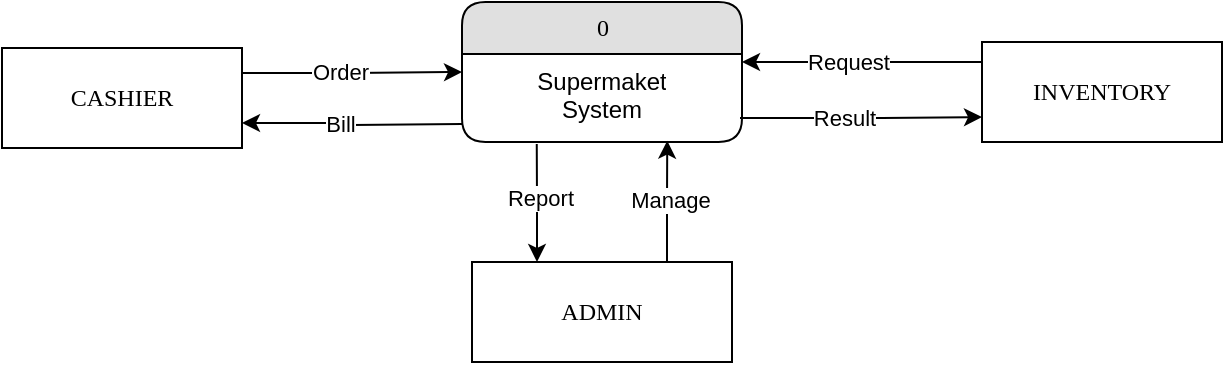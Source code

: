 <mxfile version="15.2.7" type="device"><diagram name="Page-1" id="52a04d89-c75d-2922-d76d-85b35f80e030"><mxGraphModel dx="1097" dy="1527" grid="1" gridSize="10" guides="1" tooltips="1" connect="1" arrows="1" fold="1" page="1" pageScale="1" pageWidth="1100" pageHeight="850" background="#ffffff" math="0" shadow="0"><root><mxCell id="0"/><mxCell id="1" parent="0"/><mxCell id="b0PAkGBUIt9ox57qqCE9-41" style="edgeStyle=orthogonalEdgeStyle;rounded=0;orthogonalLoop=1;jettySize=auto;html=1;entryX=1;entryY=0.091;entryDx=0;entryDy=0;entryPerimeter=0;exitX=0;exitY=0.2;exitDx=0;exitDy=0;exitPerimeter=0;" parent="1" source="b0PAkGBUIt9ox57qqCE9-2" target="b0PAkGBUIt9ox57qqCE9-16" edge="1"><mxGeometry relative="1" as="geometry"><mxPoint x="630" y="-320" as="targetPoint"/><Array as="points"><mxPoint x="670" y="-320"/><mxPoint x="670" y="-320"/></Array></mxGeometry></mxCell><mxCell id="a18bj9M09-BCEXZsNL0n-4" value="Request" style="edgeLabel;html=1;align=center;verticalAlign=middle;resizable=0;points=[];" vertex="1" connectable="0" parent="b0PAkGBUIt9ox57qqCE9-41"><mxGeometry x="0.115" relative="1" as="geometry"><mxPoint as="offset"/></mxGeometry></mxCell><mxCell id="b0PAkGBUIt9ox57qqCE9-2" value="INVENTORY" style="whiteSpace=wrap;html=1;rounded=0;shadow=0;comic=0;labelBackgroundColor=none;strokeWidth=1;fontFamily=Verdana;fontSize=12;align=center;" parent="1" vertex="1"><mxGeometry x="720" y="-330" width="120" height="50" as="geometry"/></mxCell><mxCell id="b0PAkGBUIt9ox57qqCE9-18" style="edgeStyle=orthogonalEdgeStyle;rounded=0;orthogonalLoop=1;jettySize=auto;html=1;exitX=1;exitY=0.25;exitDx=0;exitDy=0;" parent="1" source="b0PAkGBUIt9ox57qqCE9-10" target="b0PAkGBUIt9ox57qqCE9-15" edge="1"><mxGeometry relative="1" as="geometry"/></mxCell><mxCell id="a18bj9M09-BCEXZsNL0n-2" value="Order" style="edgeLabel;html=1;align=center;verticalAlign=middle;resizable=0;points=[];" vertex="1" connectable="0" parent="b0PAkGBUIt9ox57qqCE9-18"><mxGeometry x="-0.12" y="1" relative="1" as="geometry"><mxPoint as="offset"/></mxGeometry></mxCell><mxCell id="b0PAkGBUIt9ox57qqCE9-10" value="CASHIER" style="whiteSpace=wrap;html=1;rounded=0;shadow=0;comic=0;labelBackgroundColor=none;strokeWidth=1;fontFamily=Verdana;fontSize=12;align=center;" parent="1" vertex="1"><mxGeometry x="230" y="-327" width="120" height="50" as="geometry"/></mxCell><mxCell id="b0PAkGBUIt9ox57qqCE9-15" value="0" style="swimlane;html=1;fontStyle=0;childLayout=stackLayout;horizontal=1;startSize=26;fillColor=#e0e0e0;horizontalStack=0;resizeParent=1;resizeLast=0;collapsible=1;marginBottom=0;swimlaneFillColor=#ffffff;align=center;rounded=1;shadow=0;comic=0;labelBackgroundColor=none;strokeWidth=1;fontFamily=Verdana;fontSize=12" parent="1" vertex="1"><mxGeometry x="460" y="-350" width="140" height="70" as="geometry"/></mxCell><mxCell id="b0PAkGBUIt9ox57qqCE9-16" value="Supermaket&lt;br&gt;System" style="text;html=1;strokeColor=none;fillColor=none;spacingLeft=4;spacingRight=4;whiteSpace=wrap;overflow=hidden;rotatable=0;points=[[0,0.5],[1,0.5]];portConstraint=eastwest;align=center;" parent="b0PAkGBUIt9ox57qqCE9-15" vertex="1"><mxGeometry y="26" width="140" height="44" as="geometry"/></mxCell><mxCell id="b0PAkGBUIt9ox57qqCE9-39" style="edgeStyle=orthogonalEdgeStyle;rounded=0;orthogonalLoop=1;jettySize=auto;html=1;entryX=0;entryY=0.75;entryDx=0;entryDy=0;" parent="1" target="b0PAkGBUIt9ox57qqCE9-2" edge="1"><mxGeometry relative="1" as="geometry"><mxPoint x="599" y="-292" as="sourcePoint"/><Array as="points"><mxPoint x="670" y="-292"/></Array></mxGeometry></mxCell><mxCell id="a18bj9M09-BCEXZsNL0n-3" value="Result" style="edgeLabel;html=1;align=center;verticalAlign=middle;resizable=0;points=[];" vertex="1" connectable="0" parent="b0PAkGBUIt9ox57qqCE9-39"><mxGeometry x="-0.081" relative="1" as="geometry"><mxPoint x="-4" as="offset"/></mxGeometry></mxCell><mxCell id="S7vxzIWSWTIEKe0qoc2Q-2" style="edgeStyle=orthogonalEdgeStyle;rounded=0;orthogonalLoop=1;jettySize=auto;html=1;entryX=1;entryY=0.75;entryDx=0;entryDy=0;startArrow=none;startFill=0;endArrow=classic;endFill=1;" parent="1" target="b0PAkGBUIt9ox57qqCE9-10" edge="1"><mxGeometry relative="1" as="geometry"><mxPoint x="460" y="-289" as="sourcePoint"/></mxGeometry></mxCell><mxCell id="a18bj9M09-BCEXZsNL0n-1" value="Bill" style="edgeLabel;html=1;align=center;verticalAlign=middle;resizable=0;points=[];" vertex="1" connectable="0" parent="S7vxzIWSWTIEKe0qoc2Q-2"><mxGeometry x="0.13" relative="1" as="geometry"><mxPoint as="offset"/></mxGeometry></mxCell><mxCell id="S7vxzIWSWTIEKe0qoc2Q-13" style="edgeStyle=orthogonalEdgeStyle;rounded=0;orthogonalLoop=1;jettySize=auto;html=1;entryX=0.733;entryY=0.985;entryDx=0;entryDy=0;entryPerimeter=0;startArrow=none;startFill=0;endArrow=classic;endFill=1;exitX=0.75;exitY=0;exitDx=0;exitDy=0;" parent="1" source="S7vxzIWSWTIEKe0qoc2Q-3" target="b0PAkGBUIt9ox57qqCE9-16" edge="1"><mxGeometry relative="1" as="geometry"/></mxCell><mxCell id="a18bj9M09-BCEXZsNL0n-6" value="Manage" style="edgeLabel;html=1;align=center;verticalAlign=middle;resizable=0;points=[];" vertex="1" connectable="0" parent="S7vxzIWSWTIEKe0qoc2Q-13"><mxGeometry x="0.207" y="-1" relative="1" as="geometry"><mxPoint y="5" as="offset"/></mxGeometry></mxCell><mxCell id="S7vxzIWSWTIEKe0qoc2Q-14" style="edgeStyle=orthogonalEdgeStyle;rounded=0;orthogonalLoop=1;jettySize=auto;html=1;entryX=0.267;entryY=1.023;entryDx=0;entryDy=0;entryPerimeter=0;startArrow=classic;startFill=1;endArrow=none;endFill=0;exitX=0.25;exitY=0;exitDx=0;exitDy=0;" parent="1" source="S7vxzIWSWTIEKe0qoc2Q-3" target="b0PAkGBUIt9ox57qqCE9-16" edge="1"><mxGeometry relative="1" as="geometry"/></mxCell><mxCell id="a18bj9M09-BCEXZsNL0n-5" value="Report" style="edgeLabel;html=1;align=center;verticalAlign=middle;resizable=0;points=[];" vertex="1" connectable="0" parent="S7vxzIWSWTIEKe0qoc2Q-14"><mxGeometry x="0.197" y="-1" relative="1" as="geometry"><mxPoint y="3" as="offset"/></mxGeometry></mxCell><mxCell id="S7vxzIWSWTIEKe0qoc2Q-3" value="ADMIN" style="whiteSpace=wrap;html=1;rounded=0;shadow=0;comic=0;labelBackgroundColor=none;strokeWidth=1;fontFamily=Verdana;fontSize=12;align=center;" parent="1" vertex="1"><mxGeometry x="465" y="-220" width="130" height="50" as="geometry"/></mxCell></root></mxGraphModel></diagram></mxfile>